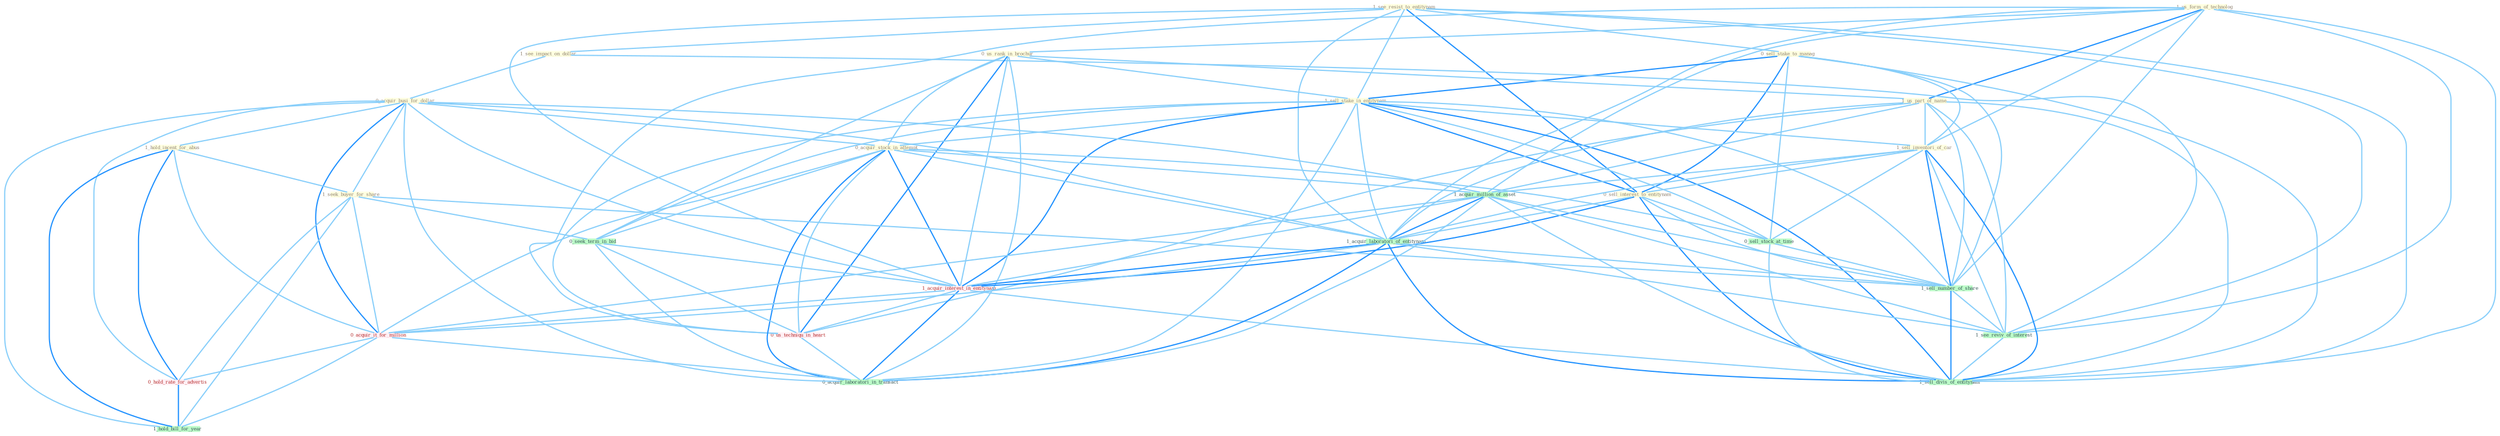 Graph G{ 
    node
    [shape=polygon,style=filled,width=.5,height=.06,color="#BDFCC9",fixedsize=true,fontsize=4,
    fontcolor="#2f4f4f"];
    {node
    [color="#ffffe0", fontcolor="#8b7d6b"] "1_see_resist_to_entitynam " "1_us_form_of_technolog " "0_sell_stake_to_manag " "1_see_impact_on_dollar " "0_us_rank_in_brochur " "1_sell_stake_in_entitynam " "1_us_part_of_name " "0_acquir_busi_for_dollar " "0_acquir_stock_in_attempt " "1_sell_inventori_of_car " "1_hold_incent_for_abus " "0_sell_interest_to_entitynam " "1_seek_buyer_for_share "}
{node [color="#fff0f5", fontcolor="#b22222"] "1_acquir_interest_in_entitynam " "0_us_techniqu_in_heart " "0_acquir_it_for_million " "0_hold_rate_for_advertis "}
edge [color="#B0E2FF"];

	"1_see_resist_to_entitynam " -- "0_sell_stake_to_manag " [w="1", color="#87cefa" ];
	"1_see_resist_to_entitynam " -- "1_see_impact_on_dollar " [w="1", color="#87cefa" ];
	"1_see_resist_to_entitynam " -- "1_sell_stake_in_entitynam " [w="1", color="#87cefa" ];
	"1_see_resist_to_entitynam " -- "0_sell_interest_to_entitynam " [w="2", color="#1e90ff" , len=0.8];
	"1_see_resist_to_entitynam " -- "1_acquir_laboratori_of_entitynam " [w="1", color="#87cefa" ];
	"1_see_resist_to_entitynam " -- "1_acquir_interest_in_entitynam " [w="1", color="#87cefa" ];
	"1_see_resist_to_entitynam " -- "1_see_reviv_of_interest " [w="1", color="#87cefa" ];
	"1_see_resist_to_entitynam " -- "1_sell_divis_of_entitynam " [w="1", color="#87cefa" ];
	"1_us_form_of_technolog " -- "0_us_rank_in_brochur " [w="1", color="#87cefa" ];
	"1_us_form_of_technolog " -- "1_us_part_of_name " [w="2", color="#1e90ff" , len=0.8];
	"1_us_form_of_technolog " -- "1_sell_inventori_of_car " [w="1", color="#87cefa" ];
	"1_us_form_of_technolog " -- "1_acquir_million_of_asset " [w="1", color="#87cefa" ];
	"1_us_form_of_technolog " -- "1_acquir_laboratori_of_entitynam " [w="1", color="#87cefa" ];
	"1_us_form_of_technolog " -- "0_us_techniqu_in_heart " [w="1", color="#87cefa" ];
	"1_us_form_of_technolog " -- "1_sell_number_of_share " [w="1", color="#87cefa" ];
	"1_us_form_of_technolog " -- "1_see_reviv_of_interest " [w="1", color="#87cefa" ];
	"1_us_form_of_technolog " -- "1_sell_divis_of_entitynam " [w="1", color="#87cefa" ];
	"0_sell_stake_to_manag " -- "1_sell_stake_in_entitynam " [w="2", color="#1e90ff" , len=0.8];
	"0_sell_stake_to_manag " -- "1_sell_inventori_of_car " [w="1", color="#87cefa" ];
	"0_sell_stake_to_manag " -- "0_sell_interest_to_entitynam " [w="2", color="#1e90ff" , len=0.8];
	"0_sell_stake_to_manag " -- "0_sell_stock_at_time " [w="1", color="#87cefa" ];
	"0_sell_stake_to_manag " -- "1_sell_number_of_share " [w="1", color="#87cefa" ];
	"0_sell_stake_to_manag " -- "1_sell_divis_of_entitynam " [w="1", color="#87cefa" ];
	"1_see_impact_on_dollar " -- "0_acquir_busi_for_dollar " [w="1", color="#87cefa" ];
	"1_see_impact_on_dollar " -- "1_see_reviv_of_interest " [w="1", color="#87cefa" ];
	"0_us_rank_in_brochur " -- "1_sell_stake_in_entitynam " [w="1", color="#87cefa" ];
	"0_us_rank_in_brochur " -- "1_us_part_of_name " [w="1", color="#87cefa" ];
	"0_us_rank_in_brochur " -- "0_acquir_stock_in_attempt " [w="1", color="#87cefa" ];
	"0_us_rank_in_brochur " -- "0_seek_term_in_bid " [w="1", color="#87cefa" ];
	"0_us_rank_in_brochur " -- "1_acquir_interest_in_entitynam " [w="1", color="#87cefa" ];
	"0_us_rank_in_brochur " -- "0_us_techniqu_in_heart " [w="2", color="#1e90ff" , len=0.8];
	"0_us_rank_in_brochur " -- "0_acquir_laboratori_in_transact " [w="1", color="#87cefa" ];
	"1_sell_stake_in_entitynam " -- "0_acquir_stock_in_attempt " [w="1", color="#87cefa" ];
	"1_sell_stake_in_entitynam " -- "1_sell_inventori_of_car " [w="1", color="#87cefa" ];
	"1_sell_stake_in_entitynam " -- "0_sell_interest_to_entitynam " [w="2", color="#1e90ff" , len=0.8];
	"1_sell_stake_in_entitynam " -- "1_acquir_laboratori_of_entitynam " [w="1", color="#87cefa" ];
	"1_sell_stake_in_entitynam " -- "0_seek_term_in_bid " [w="1", color="#87cefa" ];
	"1_sell_stake_in_entitynam " -- "1_acquir_interest_in_entitynam " [w="2", color="#1e90ff" , len=0.8];
	"1_sell_stake_in_entitynam " -- "0_us_techniqu_in_heart " [w="1", color="#87cefa" ];
	"1_sell_stake_in_entitynam " -- "0_acquir_laboratori_in_transact " [w="1", color="#87cefa" ];
	"1_sell_stake_in_entitynam " -- "0_sell_stock_at_time " [w="1", color="#87cefa" ];
	"1_sell_stake_in_entitynam " -- "1_sell_number_of_share " [w="1", color="#87cefa" ];
	"1_sell_stake_in_entitynam " -- "1_sell_divis_of_entitynam " [w="2", color="#1e90ff" , len=0.8];
	"1_us_part_of_name " -- "1_sell_inventori_of_car " [w="1", color="#87cefa" ];
	"1_us_part_of_name " -- "1_acquir_million_of_asset " [w="1", color="#87cefa" ];
	"1_us_part_of_name " -- "1_acquir_laboratori_of_entitynam " [w="1", color="#87cefa" ];
	"1_us_part_of_name " -- "0_us_techniqu_in_heart " [w="1", color="#87cefa" ];
	"1_us_part_of_name " -- "1_sell_number_of_share " [w="1", color="#87cefa" ];
	"1_us_part_of_name " -- "1_see_reviv_of_interest " [w="1", color="#87cefa" ];
	"1_us_part_of_name " -- "1_sell_divis_of_entitynam " [w="1", color="#87cefa" ];
	"0_acquir_busi_for_dollar " -- "0_acquir_stock_in_attempt " [w="1", color="#87cefa" ];
	"0_acquir_busi_for_dollar " -- "1_hold_incent_for_abus " [w="1", color="#87cefa" ];
	"0_acquir_busi_for_dollar " -- "1_seek_buyer_for_share " [w="1", color="#87cefa" ];
	"0_acquir_busi_for_dollar " -- "1_acquir_million_of_asset " [w="1", color="#87cefa" ];
	"0_acquir_busi_for_dollar " -- "1_acquir_laboratori_of_entitynam " [w="1", color="#87cefa" ];
	"0_acquir_busi_for_dollar " -- "1_acquir_interest_in_entitynam " [w="1", color="#87cefa" ];
	"0_acquir_busi_for_dollar " -- "0_acquir_it_for_million " [w="2", color="#1e90ff" , len=0.8];
	"0_acquir_busi_for_dollar " -- "0_hold_rate_for_advertis " [w="1", color="#87cefa" ];
	"0_acquir_busi_for_dollar " -- "0_acquir_laboratori_in_transact " [w="1", color="#87cefa" ];
	"0_acquir_busi_for_dollar " -- "1_hold_bill_for_year " [w="1", color="#87cefa" ];
	"0_acquir_stock_in_attempt " -- "1_acquir_million_of_asset " [w="1", color="#87cefa" ];
	"0_acquir_stock_in_attempt " -- "1_acquir_laboratori_of_entitynam " [w="1", color="#87cefa" ];
	"0_acquir_stock_in_attempt " -- "0_seek_term_in_bid " [w="1", color="#87cefa" ];
	"0_acquir_stock_in_attempt " -- "1_acquir_interest_in_entitynam " [w="2", color="#1e90ff" , len=0.8];
	"0_acquir_stock_in_attempt " -- "0_us_techniqu_in_heart " [w="1", color="#87cefa" ];
	"0_acquir_stock_in_attempt " -- "0_acquir_it_for_million " [w="1", color="#87cefa" ];
	"0_acquir_stock_in_attempt " -- "0_acquir_laboratori_in_transact " [w="2", color="#1e90ff" , len=0.8];
	"0_acquir_stock_in_attempt " -- "0_sell_stock_at_time " [w="1", color="#87cefa" ];
	"1_sell_inventori_of_car " -- "0_sell_interest_to_entitynam " [w="1", color="#87cefa" ];
	"1_sell_inventori_of_car " -- "1_acquir_million_of_asset " [w="1", color="#87cefa" ];
	"1_sell_inventori_of_car " -- "1_acquir_laboratori_of_entitynam " [w="1", color="#87cefa" ];
	"1_sell_inventori_of_car " -- "0_sell_stock_at_time " [w="1", color="#87cefa" ];
	"1_sell_inventori_of_car " -- "1_sell_number_of_share " [w="2", color="#1e90ff" , len=0.8];
	"1_sell_inventori_of_car " -- "1_see_reviv_of_interest " [w="1", color="#87cefa" ];
	"1_sell_inventori_of_car " -- "1_sell_divis_of_entitynam " [w="2", color="#1e90ff" , len=0.8];
	"1_hold_incent_for_abus " -- "1_seek_buyer_for_share " [w="1", color="#87cefa" ];
	"1_hold_incent_for_abus " -- "0_acquir_it_for_million " [w="1", color="#87cefa" ];
	"1_hold_incent_for_abus " -- "0_hold_rate_for_advertis " [w="2", color="#1e90ff" , len=0.8];
	"1_hold_incent_for_abus " -- "1_hold_bill_for_year " [w="2", color="#1e90ff" , len=0.8];
	"0_sell_interest_to_entitynam " -- "1_acquir_laboratori_of_entitynam " [w="1", color="#87cefa" ];
	"0_sell_interest_to_entitynam " -- "1_acquir_interest_in_entitynam " [w="2", color="#1e90ff" , len=0.8];
	"0_sell_interest_to_entitynam " -- "0_sell_stock_at_time " [w="1", color="#87cefa" ];
	"0_sell_interest_to_entitynam " -- "1_sell_number_of_share " [w="1", color="#87cefa" ];
	"0_sell_interest_to_entitynam " -- "1_sell_divis_of_entitynam " [w="2", color="#1e90ff" , len=0.8];
	"1_seek_buyer_for_share " -- "0_seek_term_in_bid " [w="1", color="#87cefa" ];
	"1_seek_buyer_for_share " -- "0_acquir_it_for_million " [w="1", color="#87cefa" ];
	"1_seek_buyer_for_share " -- "0_hold_rate_for_advertis " [w="1", color="#87cefa" ];
	"1_seek_buyer_for_share " -- "1_sell_number_of_share " [w="1", color="#87cefa" ];
	"1_seek_buyer_for_share " -- "1_hold_bill_for_year " [w="1", color="#87cefa" ];
	"1_acquir_million_of_asset " -- "1_acquir_laboratori_of_entitynam " [w="2", color="#1e90ff" , len=0.8];
	"1_acquir_million_of_asset " -- "1_acquir_interest_in_entitynam " [w="1", color="#87cefa" ];
	"1_acquir_million_of_asset " -- "0_acquir_it_for_million " [w="1", color="#87cefa" ];
	"1_acquir_million_of_asset " -- "0_acquir_laboratori_in_transact " [w="1", color="#87cefa" ];
	"1_acquir_million_of_asset " -- "1_sell_number_of_share " [w="1", color="#87cefa" ];
	"1_acquir_million_of_asset " -- "1_see_reviv_of_interest " [w="1", color="#87cefa" ];
	"1_acquir_million_of_asset " -- "1_sell_divis_of_entitynam " [w="1", color="#87cefa" ];
	"1_acquir_laboratori_of_entitynam " -- "1_acquir_interest_in_entitynam " [w="2", color="#1e90ff" , len=0.8];
	"1_acquir_laboratori_of_entitynam " -- "0_acquir_it_for_million " [w="1", color="#87cefa" ];
	"1_acquir_laboratori_of_entitynam " -- "0_acquir_laboratori_in_transact " [w="2", color="#1e90ff" , len=0.8];
	"1_acquir_laboratori_of_entitynam " -- "1_sell_number_of_share " [w="1", color="#87cefa" ];
	"1_acquir_laboratori_of_entitynam " -- "1_see_reviv_of_interest " [w="1", color="#87cefa" ];
	"1_acquir_laboratori_of_entitynam " -- "1_sell_divis_of_entitynam " [w="2", color="#1e90ff" , len=0.8];
	"0_seek_term_in_bid " -- "1_acquir_interest_in_entitynam " [w="1", color="#87cefa" ];
	"0_seek_term_in_bid " -- "0_us_techniqu_in_heart " [w="1", color="#87cefa" ];
	"0_seek_term_in_bid " -- "0_acquir_laboratori_in_transact " [w="1", color="#87cefa" ];
	"1_acquir_interest_in_entitynam " -- "0_us_techniqu_in_heart " [w="1", color="#87cefa" ];
	"1_acquir_interest_in_entitynam " -- "0_acquir_it_for_million " [w="1", color="#87cefa" ];
	"1_acquir_interest_in_entitynam " -- "0_acquir_laboratori_in_transact " [w="2", color="#1e90ff" , len=0.8];
	"1_acquir_interest_in_entitynam " -- "1_sell_divis_of_entitynam " [w="1", color="#87cefa" ];
	"0_us_techniqu_in_heart " -- "0_acquir_laboratori_in_transact " [w="1", color="#87cefa" ];
	"0_acquir_it_for_million " -- "0_hold_rate_for_advertis " [w="1", color="#87cefa" ];
	"0_acquir_it_for_million " -- "0_acquir_laboratori_in_transact " [w="1", color="#87cefa" ];
	"0_acquir_it_for_million " -- "1_hold_bill_for_year " [w="1", color="#87cefa" ];
	"0_hold_rate_for_advertis " -- "1_hold_bill_for_year " [w="2", color="#1e90ff" , len=0.8];
	"0_sell_stock_at_time " -- "1_sell_number_of_share " [w="1", color="#87cefa" ];
	"0_sell_stock_at_time " -- "1_sell_divis_of_entitynam " [w="1", color="#87cefa" ];
	"1_sell_number_of_share " -- "1_see_reviv_of_interest " [w="1", color="#87cefa" ];
	"1_sell_number_of_share " -- "1_sell_divis_of_entitynam " [w="2", color="#1e90ff" , len=0.8];
	"1_see_reviv_of_interest " -- "1_sell_divis_of_entitynam " [w="1", color="#87cefa" ];
}